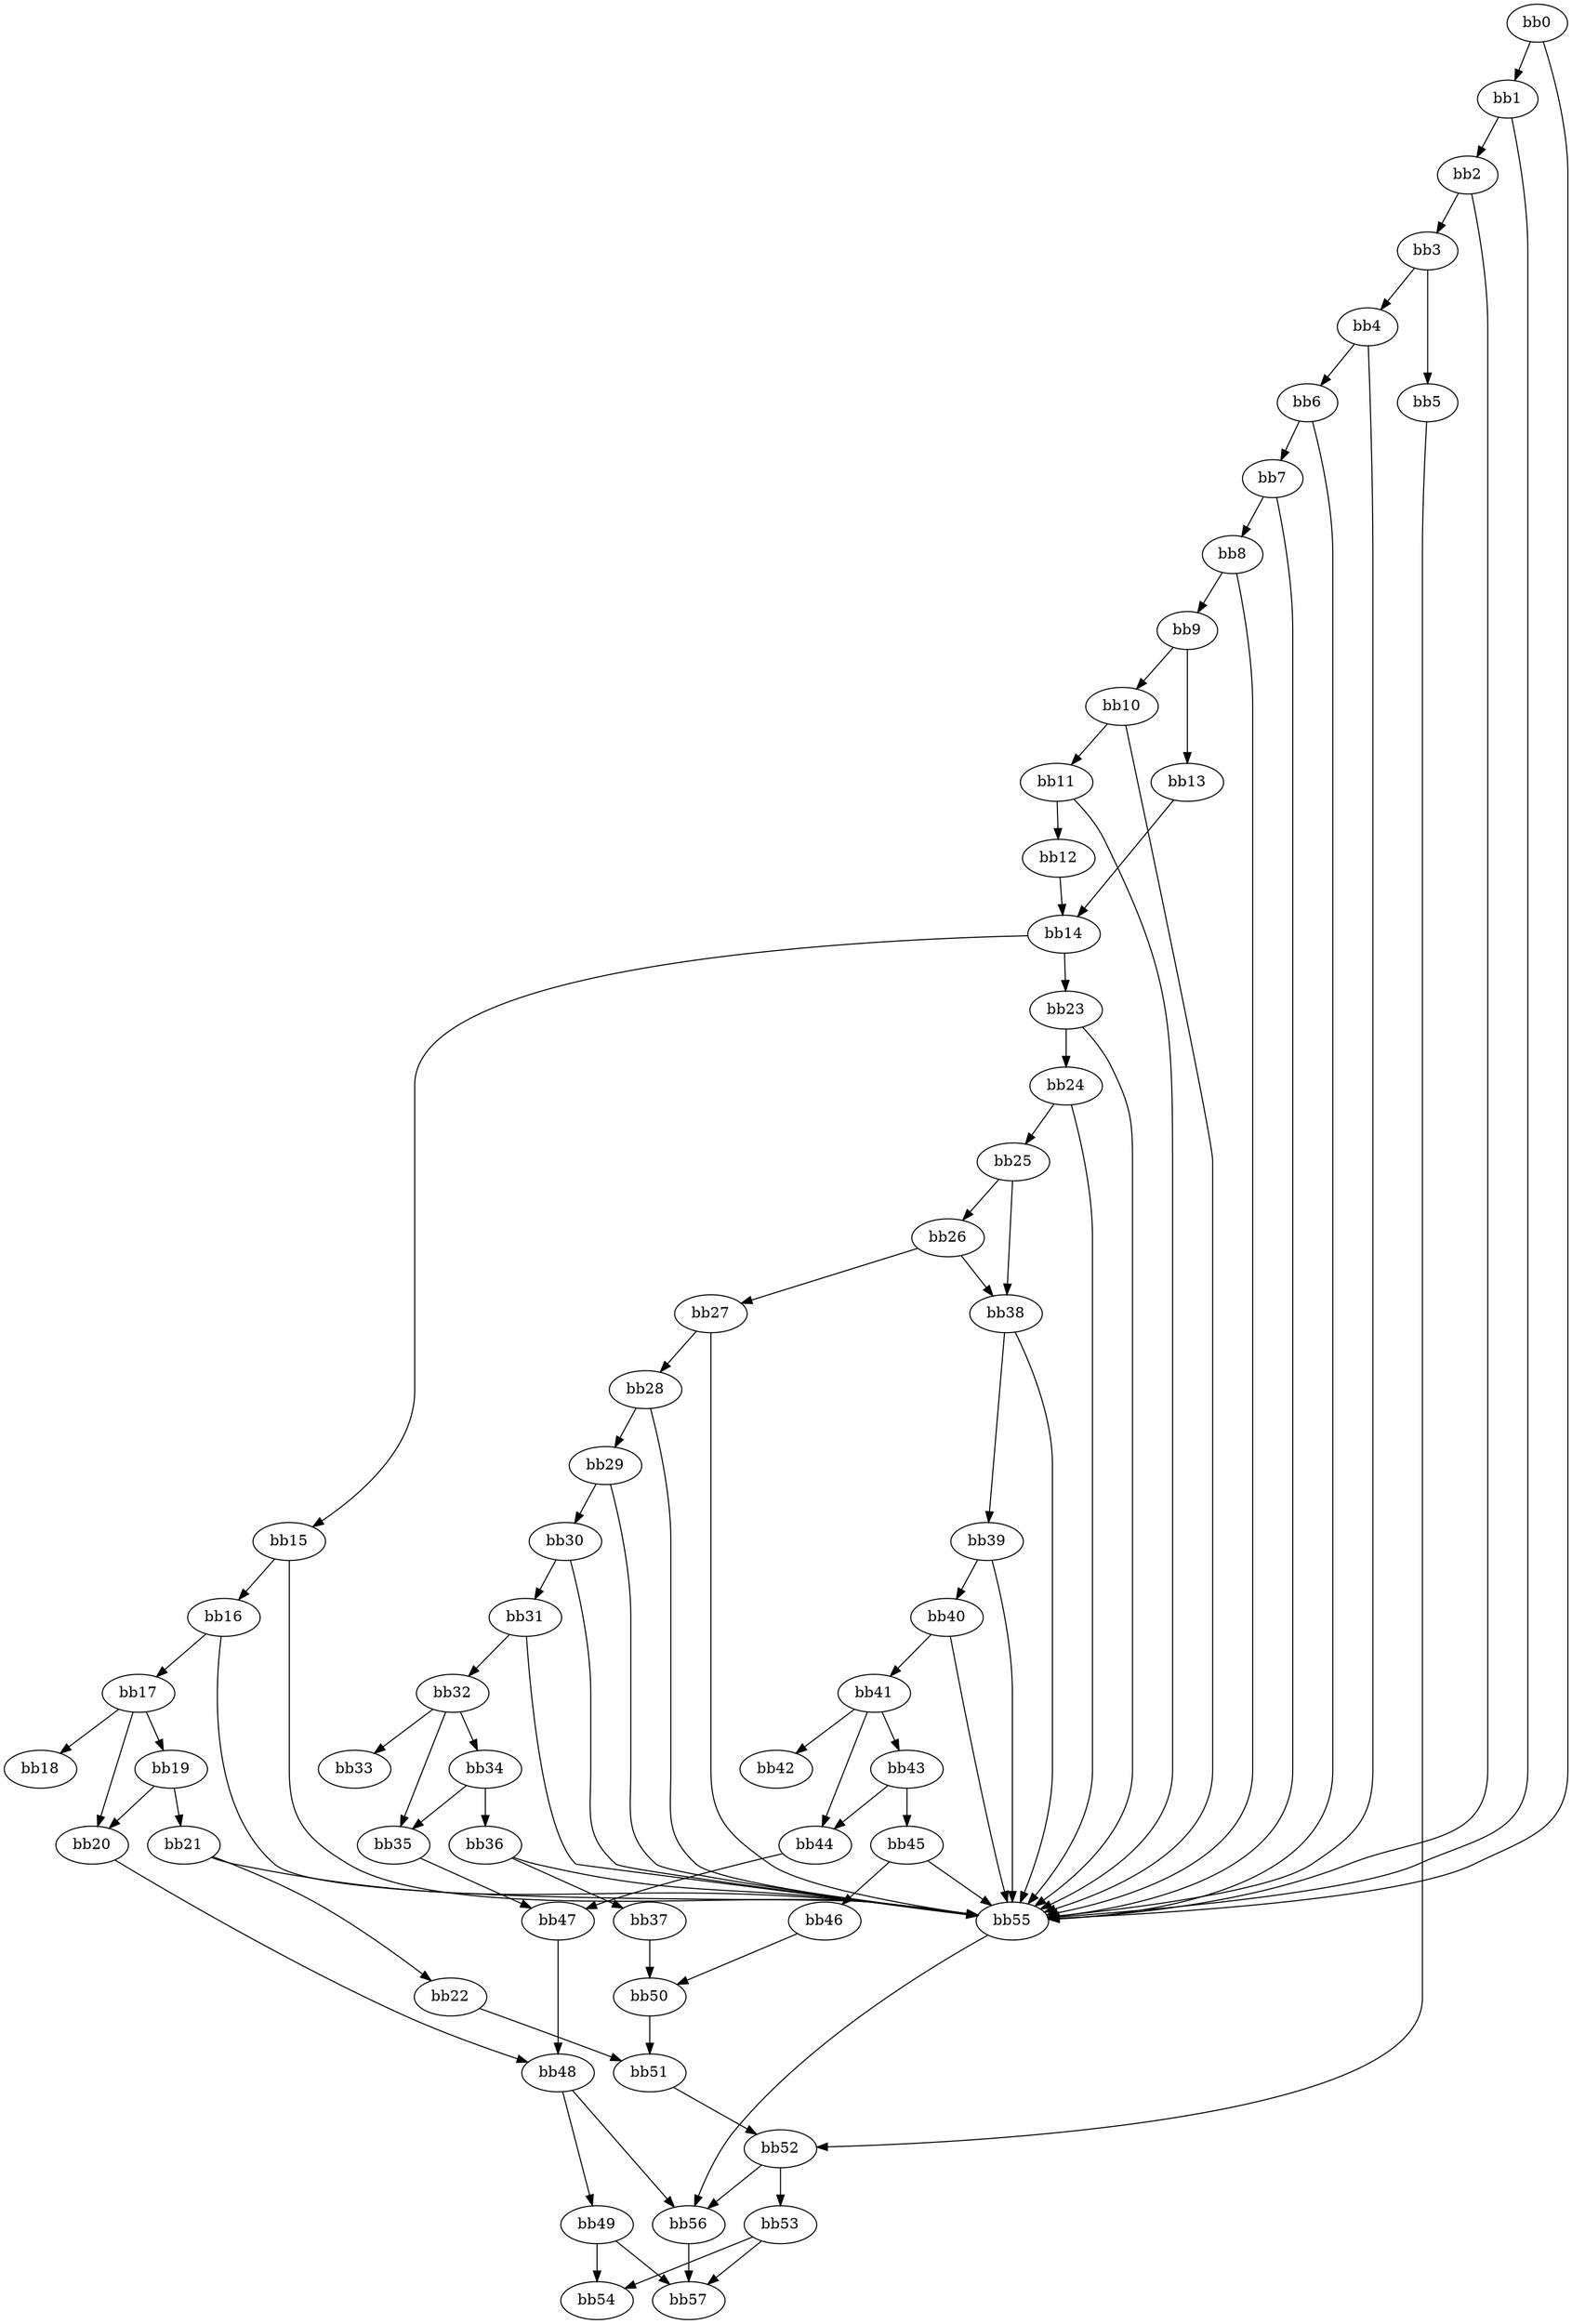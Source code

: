 digraph {
    0 [ label = "bb0\l" ]
    1 [ label = "bb1\l" ]
    2 [ label = "bb2\l" ]
    3 [ label = "bb3\l" ]
    4 [ label = "bb4\l" ]
    5 [ label = "bb5\l" ]
    6 [ label = "bb6\l" ]
    7 [ label = "bb7\l" ]
    8 [ label = "bb8\l" ]
    9 [ label = "bb9\l" ]
    10 [ label = "bb10\l" ]
    11 [ label = "bb11\l" ]
    12 [ label = "bb12\l" ]
    13 [ label = "bb13\l" ]
    14 [ label = "bb14\l" ]
    15 [ label = "bb15\l" ]
    16 [ label = "bb16\l" ]
    17 [ label = "bb17\l" ]
    18 [ label = "bb18\l" ]
    19 [ label = "bb19\l" ]
    20 [ label = "bb20\l" ]
    21 [ label = "bb21\l" ]
    22 [ label = "bb22\l" ]
    23 [ label = "bb23\l" ]
    24 [ label = "bb24\l" ]
    25 [ label = "bb25\l" ]
    26 [ label = "bb26\l" ]
    27 [ label = "bb27\l" ]
    28 [ label = "bb28\l" ]
    29 [ label = "bb29\l" ]
    30 [ label = "bb30\l" ]
    31 [ label = "bb31\l" ]
    32 [ label = "bb32\l" ]
    33 [ label = "bb33\l" ]
    34 [ label = "bb34\l" ]
    35 [ label = "bb35\l" ]
    36 [ label = "bb36\l" ]
    37 [ label = "bb37\l" ]
    38 [ label = "bb38\l" ]
    39 [ label = "bb39\l" ]
    40 [ label = "bb40\l" ]
    41 [ label = "bb41\l" ]
    42 [ label = "bb42\l" ]
    43 [ label = "bb43\l" ]
    44 [ label = "bb44\l" ]
    45 [ label = "bb45\l" ]
    46 [ label = "bb46\l" ]
    47 [ label = "bb47\l" ]
    48 [ label = "bb48\l" ]
    49 [ label = "bb49\l" ]
    50 [ label = "bb50\l" ]
    51 [ label = "bb51\l" ]
    52 [ label = "bb52\l" ]
    53 [ label = "bb53\l" ]
    54 [ label = "bb54\l" ]
    55 [ label = "bb55\l" ]
    56 [ label = "bb56\l" ]
    57 [ label = "bb57\l" ]
    0 -> 1 [ ]
    0 -> 55 [ ]
    1 -> 2 [ ]
    1 -> 55 [ ]
    2 -> 3 [ ]
    2 -> 55 [ ]
    3 -> 4 [ ]
    3 -> 5 [ ]
    4 -> 6 [ ]
    4 -> 55 [ ]
    5 -> 52 [ ]
    6 -> 7 [ ]
    6 -> 55 [ ]
    7 -> 8 [ ]
    7 -> 55 [ ]
    8 -> 9 [ ]
    8 -> 55 [ ]
    9 -> 10 [ ]
    9 -> 13 [ ]
    10 -> 11 [ ]
    10 -> 55 [ ]
    11 -> 12 [ ]
    11 -> 55 [ ]
    12 -> 14 [ ]
    13 -> 14 [ ]
    14 -> 15 [ ]
    14 -> 23 [ ]
    15 -> 16 [ ]
    15 -> 55 [ ]
    16 -> 17 [ ]
    16 -> 55 [ ]
    17 -> 18 [ ]
    17 -> 19 [ ]
    17 -> 20 [ ]
    19 -> 20 [ ]
    19 -> 21 [ ]
    20 -> 48 [ ]
    21 -> 22 [ ]
    21 -> 55 [ ]
    22 -> 51 [ ]
    23 -> 24 [ ]
    23 -> 55 [ ]
    24 -> 25 [ ]
    24 -> 55 [ ]
    25 -> 26 [ ]
    25 -> 38 [ ]
    26 -> 27 [ ]
    26 -> 38 [ ]
    27 -> 28 [ ]
    27 -> 55 [ ]
    28 -> 29 [ ]
    28 -> 55 [ ]
    29 -> 30 [ ]
    29 -> 55 [ ]
    30 -> 31 [ ]
    30 -> 55 [ ]
    31 -> 32 [ ]
    31 -> 55 [ ]
    32 -> 33 [ ]
    32 -> 34 [ ]
    32 -> 35 [ ]
    34 -> 35 [ ]
    34 -> 36 [ ]
    35 -> 47 [ ]
    36 -> 37 [ ]
    36 -> 55 [ ]
    37 -> 50 [ ]
    38 -> 39 [ ]
    38 -> 55 [ ]
    39 -> 40 [ ]
    39 -> 55 [ ]
    40 -> 41 [ ]
    40 -> 55 [ ]
    41 -> 42 [ ]
    41 -> 43 [ ]
    41 -> 44 [ ]
    43 -> 44 [ ]
    43 -> 45 [ ]
    44 -> 47 [ ]
    45 -> 46 [ ]
    45 -> 55 [ ]
    46 -> 50 [ ]
    47 -> 48 [ ]
    48 -> 49 [ ]
    48 -> 56 [ ]
    49 -> 54 [ ]
    49 -> 57 [ ]
    50 -> 51 [ ]
    51 -> 52 [ ]
    52 -> 53 [ ]
    52 -> 56 [ ]
    53 -> 54 [ ]
    53 -> 57 [ ]
    55 -> 56 [ ]
    56 -> 57 [ ]
}

